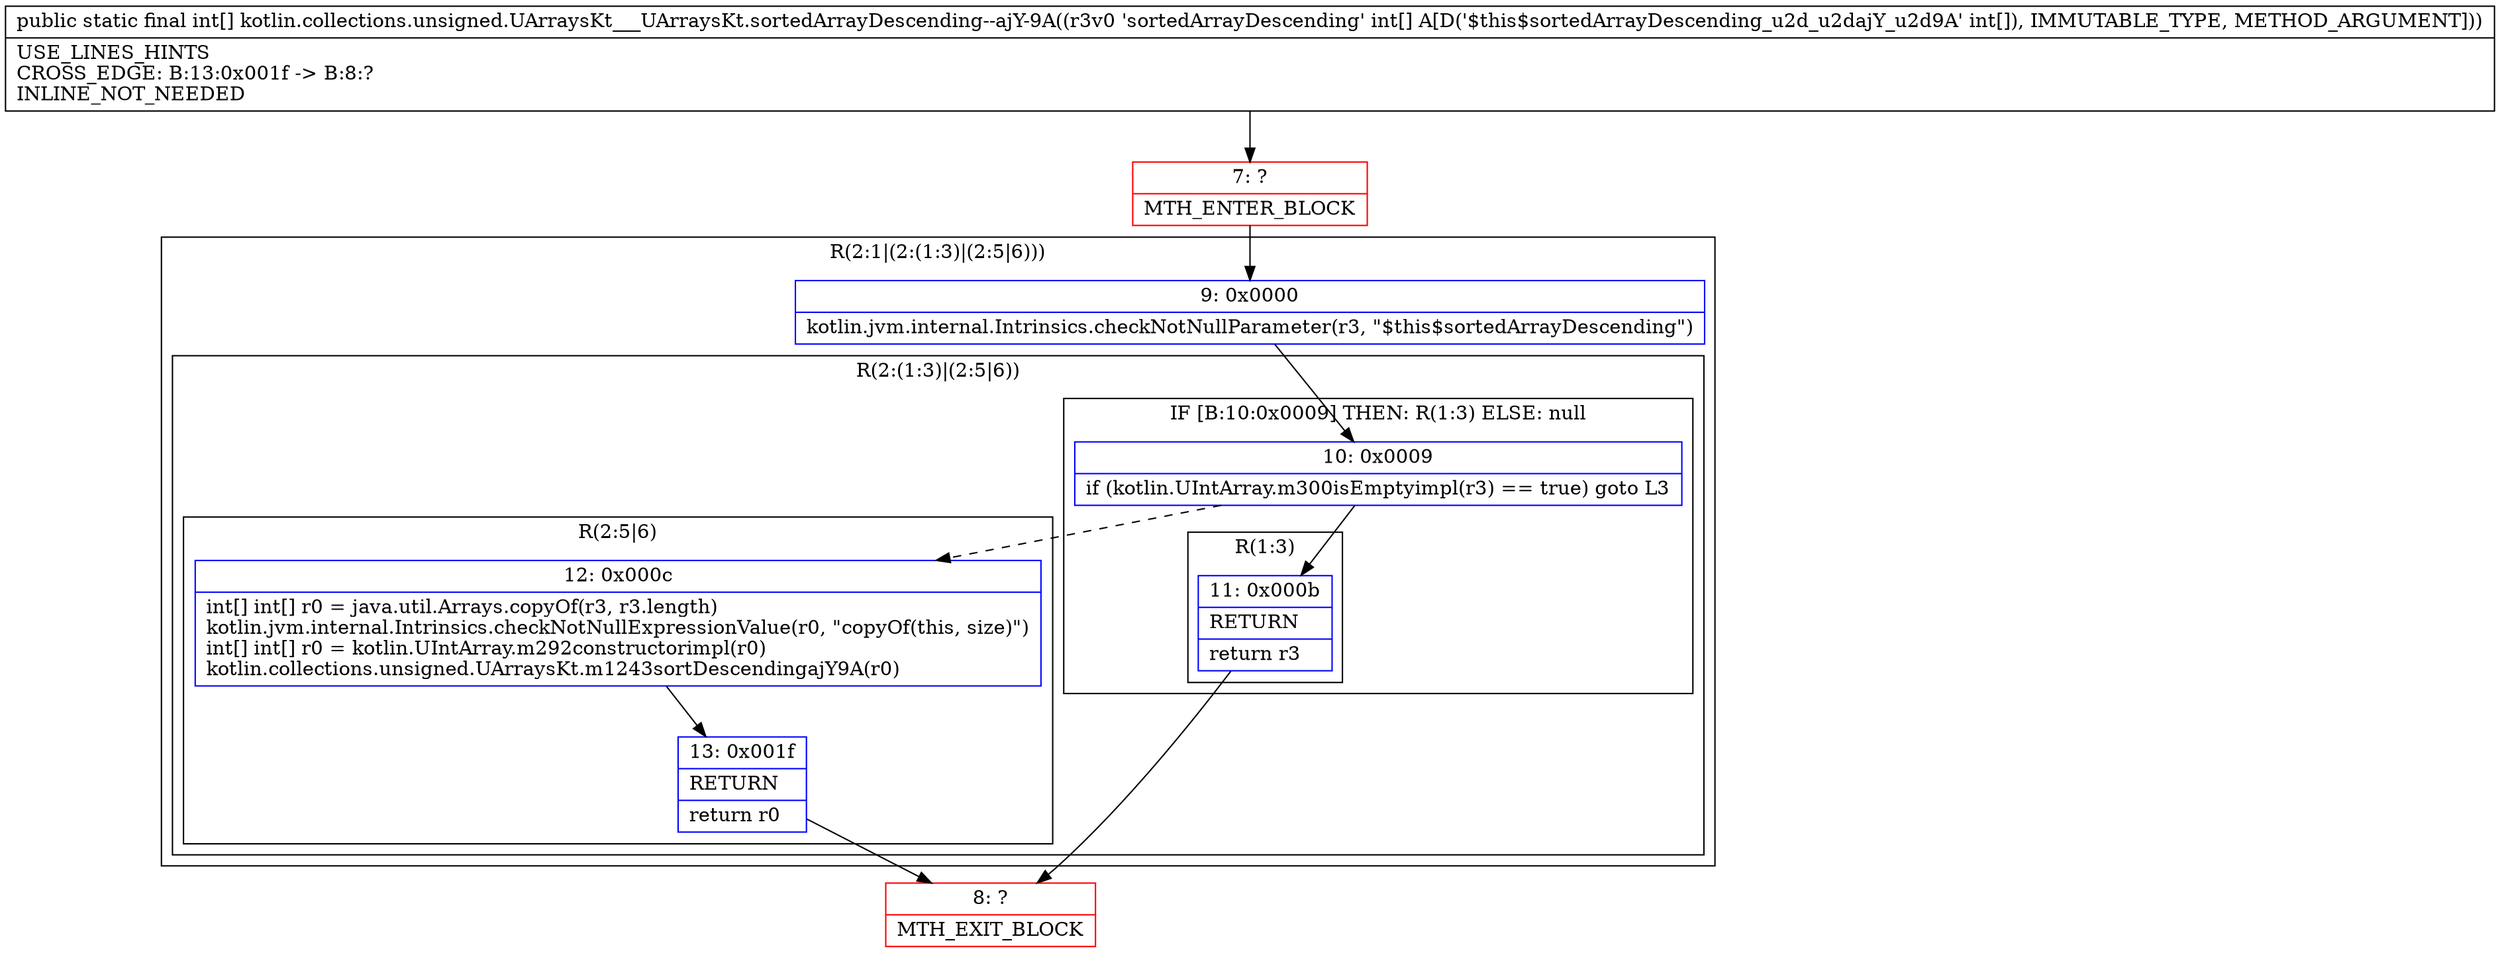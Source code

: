 digraph "CFG forkotlin.collections.unsigned.UArraysKt___UArraysKt.sortedArrayDescending\-\-ajY\-9A([I)[I" {
subgraph cluster_Region_1170578563 {
label = "R(2:1|(2:(1:3)|(2:5|6)))";
node [shape=record,color=blue];
Node_9 [shape=record,label="{9\:\ 0x0000|kotlin.jvm.internal.Intrinsics.checkNotNullParameter(r3, \"$this$sortedArrayDescending\")\l}"];
subgraph cluster_Region_490818960 {
label = "R(2:(1:3)|(2:5|6))";
node [shape=record,color=blue];
subgraph cluster_IfRegion_1638484489 {
label = "IF [B:10:0x0009] THEN: R(1:3) ELSE: null";
node [shape=record,color=blue];
Node_10 [shape=record,label="{10\:\ 0x0009|if (kotlin.UIntArray.m300isEmptyimpl(r3) == true) goto L3\l}"];
subgraph cluster_Region_1154577245 {
label = "R(1:3)";
node [shape=record,color=blue];
Node_11 [shape=record,label="{11\:\ 0x000b|RETURN\l|return r3\l}"];
}
}
subgraph cluster_Region_1975567944 {
label = "R(2:5|6)";
node [shape=record,color=blue];
Node_12 [shape=record,label="{12\:\ 0x000c|int[] int[] r0 = java.util.Arrays.copyOf(r3, r3.length)\lkotlin.jvm.internal.Intrinsics.checkNotNullExpressionValue(r0, \"copyOf(this, size)\")\lint[] int[] r0 = kotlin.UIntArray.m292constructorimpl(r0)\lkotlin.collections.unsigned.UArraysKt.m1243sortDescendingajY9A(r0)\l}"];
Node_13 [shape=record,label="{13\:\ 0x001f|RETURN\l|return r0\l}"];
}
}
}
Node_7 [shape=record,color=red,label="{7\:\ ?|MTH_ENTER_BLOCK\l}"];
Node_8 [shape=record,color=red,label="{8\:\ ?|MTH_EXIT_BLOCK\l}"];
MethodNode[shape=record,label="{public static final int[] kotlin.collections.unsigned.UArraysKt___UArraysKt.sortedArrayDescending\-\-ajY\-9A((r3v0 'sortedArrayDescending' int[] A[D('$this$sortedArrayDescending_u2d_u2dajY_u2d9A' int[]), IMMUTABLE_TYPE, METHOD_ARGUMENT]))  | USE_LINES_HINTS\lCROSS_EDGE: B:13:0x001f \-\> B:8:?\lINLINE_NOT_NEEDED\l}"];
MethodNode -> Node_7;Node_9 -> Node_10;
Node_10 -> Node_11;
Node_10 -> Node_12[style=dashed];
Node_11 -> Node_8;
Node_12 -> Node_13;
Node_13 -> Node_8;
Node_7 -> Node_9;
}

